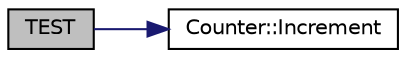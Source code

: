 digraph "TEST"
{
  edge [fontname="Helvetica",fontsize="10",labelfontname="Helvetica",labelfontsize="10"];
  node [fontname="Helvetica",fontsize="10",shape=record];
  rankdir="LR";
  Node0 [label="TEST",height=0.2,width=0.4,color="black", fillcolor="grey75", style="filled", fontcolor="black"];
  Node0 -> Node1 [color="midnightblue",fontsize="10",style="solid",fontname="Helvetica"];
  Node1 [label="Counter::Increment",height=0.2,width=0.4,color="black", fillcolor="white", style="filled",URL="$d5/dbb/class_counter.html#a0a0ca9fdb580a2aec9a5a62ebed2b5ab"];
}
